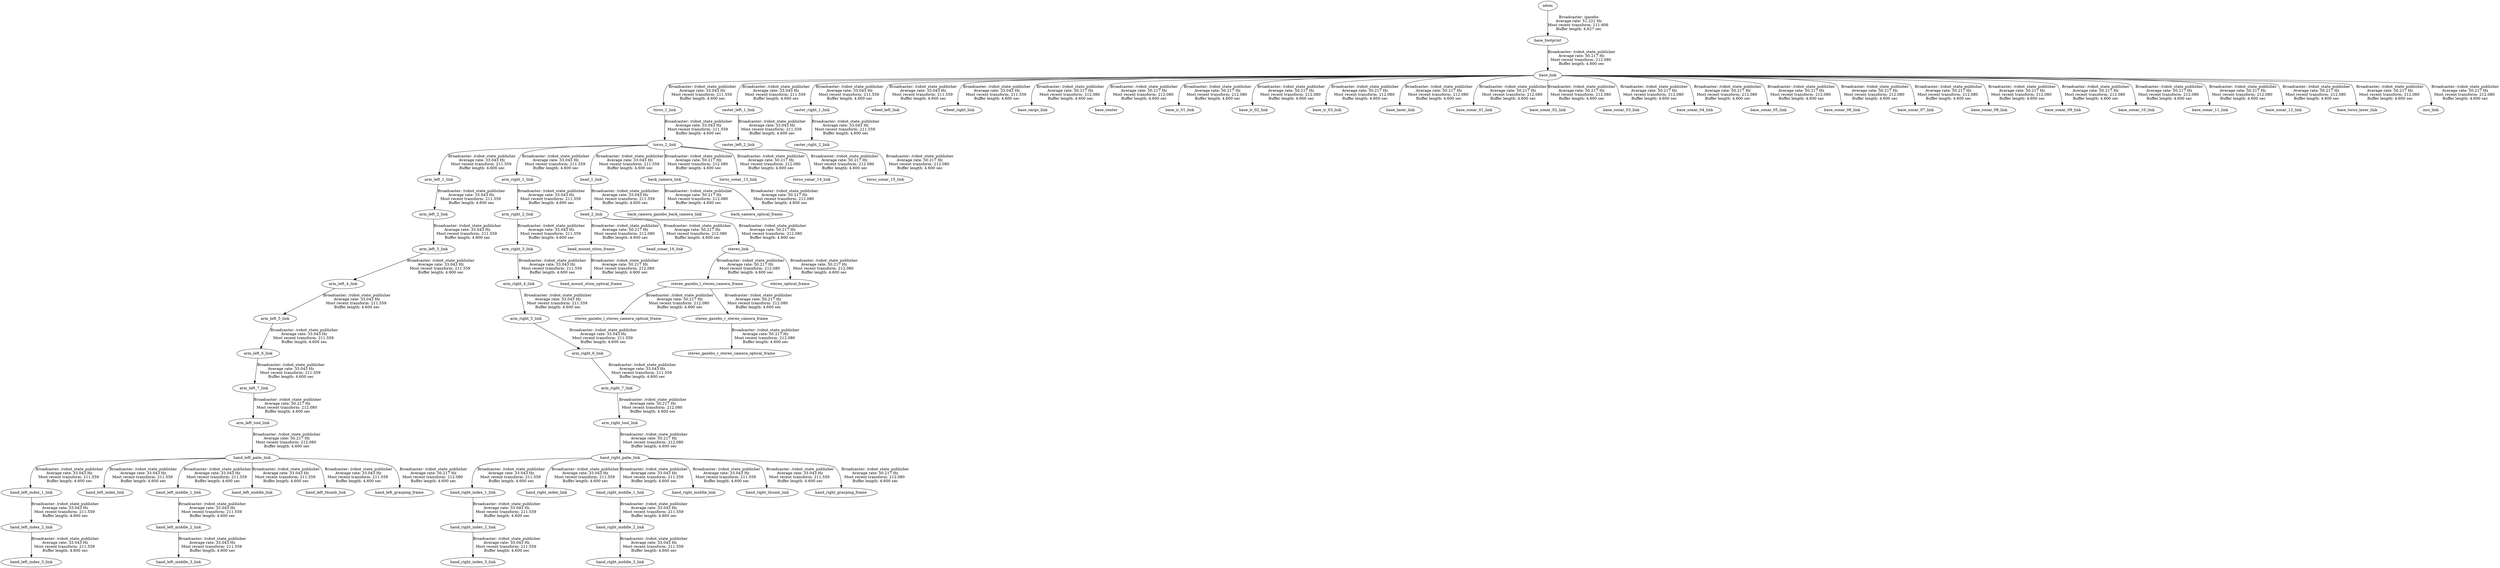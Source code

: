 digraph G {
"torso_2_link" -> "arm_left_1_link"[label="Broadcaster: /robot_state_publisher\nAverage rate: 33.043 Hz\nMost recent transform: 211.559 \nBuffer length: 4.600 sec\n"];
"torso_1_link" -> "torso_2_link"[label="Broadcaster: /robot_state_publisher\nAverage rate: 33.043 Hz\nMost recent transform: 211.559 \nBuffer length: 4.600 sec\n"];
"arm_left_1_link" -> "arm_left_2_link"[label="Broadcaster: /robot_state_publisher\nAverage rate: 33.043 Hz\nMost recent transform: 211.559 \nBuffer length: 4.600 sec\n"];
"arm_left_2_link" -> "arm_left_3_link"[label="Broadcaster: /robot_state_publisher\nAverage rate: 33.043 Hz\nMost recent transform: 211.559 \nBuffer length: 4.600 sec\n"];
"arm_left_3_link" -> "arm_left_4_link"[label="Broadcaster: /robot_state_publisher\nAverage rate: 33.043 Hz\nMost recent transform: 211.559 \nBuffer length: 4.600 sec\n"];
"arm_left_4_link" -> "arm_left_5_link"[label="Broadcaster: /robot_state_publisher\nAverage rate: 33.043 Hz\nMost recent transform: 211.559 \nBuffer length: 4.600 sec\n"];
"arm_left_5_link" -> "arm_left_6_link"[label="Broadcaster: /robot_state_publisher\nAverage rate: 33.043 Hz\nMost recent transform: 211.559 \nBuffer length: 4.600 sec\n"];
"arm_left_6_link" -> "arm_left_7_link"[label="Broadcaster: /robot_state_publisher\nAverage rate: 33.043 Hz\nMost recent transform: 211.559 \nBuffer length: 4.600 sec\n"];
"torso_2_link" -> "arm_right_1_link"[label="Broadcaster: /robot_state_publisher\nAverage rate: 33.043 Hz\nMost recent transform: 211.559 \nBuffer length: 4.600 sec\n"];
"arm_right_1_link" -> "arm_right_2_link"[label="Broadcaster: /robot_state_publisher\nAverage rate: 33.043 Hz\nMost recent transform: 211.559 \nBuffer length: 4.600 sec\n"];
"odom" -> "base_footprint"[label="Broadcaster: /gazebo\nAverage rate: 51.221 Hz\nMost recent transform: 211.606 \nBuffer length: 4.627 sec\n"];
"arm_right_2_link" -> "arm_right_3_link"[label="Broadcaster: /robot_state_publisher\nAverage rate: 33.043 Hz\nMost recent transform: 211.559 \nBuffer length: 4.600 sec\n"];
"arm_right_3_link" -> "arm_right_4_link"[label="Broadcaster: /robot_state_publisher\nAverage rate: 33.043 Hz\nMost recent transform: 211.559 \nBuffer length: 4.600 sec\n"];
"arm_right_4_link" -> "arm_right_5_link"[label="Broadcaster: /robot_state_publisher\nAverage rate: 33.043 Hz\nMost recent transform: 211.559 \nBuffer length: 4.600 sec\n"];
"arm_right_5_link" -> "arm_right_6_link"[label="Broadcaster: /robot_state_publisher\nAverage rate: 33.043 Hz\nMost recent transform: 211.559 \nBuffer length: 4.600 sec\n"];
"arm_right_6_link" -> "arm_right_7_link"[label="Broadcaster: /robot_state_publisher\nAverage rate: 33.043 Hz\nMost recent transform: 211.559 \nBuffer length: 4.600 sec\n"];
"base_link" -> "caster_left_1_link"[label="Broadcaster: /robot_state_publisher\nAverage rate: 33.043 Hz\nMost recent transform: 211.559 \nBuffer length: 4.600 sec\n"];
"base_footprint" -> "base_link"[label="Broadcaster: /robot_state_publisher\nAverage rate: 50.217 Hz\nMost recent transform: 212.080 \nBuffer length: 4.600 sec\n"];
"caster_left_1_link" -> "caster_left_2_link"[label="Broadcaster: /robot_state_publisher\nAverage rate: 33.043 Hz\nMost recent transform: 211.559 \nBuffer length: 4.600 sec\n"];
"base_link" -> "caster_right_1_link"[label="Broadcaster: /robot_state_publisher\nAverage rate: 33.043 Hz\nMost recent transform: 211.559 \nBuffer length: 4.600 sec\n"];
"caster_right_1_link" -> "caster_right_2_link"[label="Broadcaster: /robot_state_publisher\nAverage rate: 33.043 Hz\nMost recent transform: 211.559 \nBuffer length: 4.600 sec\n"];
"hand_left_palm_link" -> "hand_left_index_1_link"[label="Broadcaster: /robot_state_publisher\nAverage rate: 33.043 Hz\nMost recent transform: 211.559 \nBuffer length: 4.600 sec\n"];
"arm_left_tool_link" -> "hand_left_palm_link"[label="Broadcaster: /robot_state_publisher\nAverage rate: 50.217 Hz\nMost recent transform: 212.080 \nBuffer length: 4.600 sec\n"];
"hand_left_index_1_link" -> "hand_left_index_2_link"[label="Broadcaster: /robot_state_publisher\nAverage rate: 33.043 Hz\nMost recent transform: 211.559 \nBuffer length: 4.600 sec\n"];
"hand_left_index_2_link" -> "hand_left_index_3_link"[label="Broadcaster: /robot_state_publisher\nAverage rate: 33.043 Hz\nMost recent transform: 211.559 \nBuffer length: 4.600 sec\n"];
"hand_left_palm_link" -> "hand_left_index_link"[label="Broadcaster: /robot_state_publisher\nAverage rate: 33.043 Hz\nMost recent transform: 211.559 \nBuffer length: 4.600 sec\n"];
"hand_left_palm_link" -> "hand_left_middle_1_link"[label="Broadcaster: /robot_state_publisher\nAverage rate: 33.043 Hz\nMost recent transform: 211.559 \nBuffer length: 4.600 sec\n"];
"hand_left_middle_1_link" -> "hand_left_middle_2_link"[label="Broadcaster: /robot_state_publisher\nAverage rate: 33.043 Hz\nMost recent transform: 211.559 \nBuffer length: 4.600 sec\n"];
"hand_left_middle_2_link" -> "hand_left_middle_3_link"[label="Broadcaster: /robot_state_publisher\nAverage rate: 33.043 Hz\nMost recent transform: 211.559 \nBuffer length: 4.600 sec\n"];
"hand_left_palm_link" -> "hand_left_middle_link"[label="Broadcaster: /robot_state_publisher\nAverage rate: 33.043 Hz\nMost recent transform: 211.559 \nBuffer length: 4.600 sec\n"];
"hand_left_palm_link" -> "hand_left_thumb_link"[label="Broadcaster: /robot_state_publisher\nAverage rate: 33.043 Hz\nMost recent transform: 211.559 \nBuffer length: 4.600 sec\n"];
"hand_right_palm_link" -> "hand_right_index_1_link"[label="Broadcaster: /robot_state_publisher\nAverage rate: 33.043 Hz\nMost recent transform: 211.559 \nBuffer length: 4.600 sec\n"];
"arm_right_tool_link" -> "hand_right_palm_link"[label="Broadcaster: /robot_state_publisher\nAverage rate: 50.217 Hz\nMost recent transform: 212.080 \nBuffer length: 4.600 sec\n"];
"hand_right_index_1_link" -> "hand_right_index_2_link"[label="Broadcaster: /robot_state_publisher\nAverage rate: 33.043 Hz\nMost recent transform: 211.559 \nBuffer length: 4.600 sec\n"];
"hand_right_index_2_link" -> "hand_right_index_3_link"[label="Broadcaster: /robot_state_publisher\nAverage rate: 33.043 Hz\nMost recent transform: 211.559 \nBuffer length: 4.600 sec\n"];
"hand_right_palm_link" -> "hand_right_index_link"[label="Broadcaster: /robot_state_publisher\nAverage rate: 33.043 Hz\nMost recent transform: 211.559 \nBuffer length: 4.600 sec\n"];
"hand_right_palm_link" -> "hand_right_middle_1_link"[label="Broadcaster: /robot_state_publisher\nAverage rate: 33.043 Hz\nMost recent transform: 211.559 \nBuffer length: 4.600 sec\n"];
"hand_right_middle_1_link" -> "hand_right_middle_2_link"[label="Broadcaster: /robot_state_publisher\nAverage rate: 33.043 Hz\nMost recent transform: 211.559 \nBuffer length: 4.600 sec\n"];
"hand_right_middle_2_link" -> "hand_right_middle_3_link"[label="Broadcaster: /robot_state_publisher\nAverage rate: 33.043 Hz\nMost recent transform: 211.559 \nBuffer length: 4.600 sec\n"];
"hand_right_palm_link" -> "hand_right_middle_link"[label="Broadcaster: /robot_state_publisher\nAverage rate: 33.043 Hz\nMost recent transform: 211.559 \nBuffer length: 4.600 sec\n"];
"hand_right_palm_link" -> "hand_right_thumb_link"[label="Broadcaster: /robot_state_publisher\nAverage rate: 33.043 Hz\nMost recent transform: 211.559 \nBuffer length: 4.600 sec\n"];
"torso_2_link" -> "head_1_link"[label="Broadcaster: /robot_state_publisher\nAverage rate: 33.043 Hz\nMost recent transform: 211.559 \nBuffer length: 4.600 sec\n"];
"head_1_link" -> "head_2_link"[label="Broadcaster: /robot_state_publisher\nAverage rate: 33.043 Hz\nMost recent transform: 211.559 \nBuffer length: 4.600 sec\n"];
"base_link" -> "torso_1_link"[label="Broadcaster: /robot_state_publisher\nAverage rate: 33.043 Hz\nMost recent transform: 211.559 \nBuffer length: 4.600 sec\n"];
"base_link" -> "wheel_left_link"[label="Broadcaster: /robot_state_publisher\nAverage rate: 33.043 Hz\nMost recent transform: 211.559 \nBuffer length: 4.600 sec\n"];
"base_link" -> "wheel_right_link"[label="Broadcaster: /robot_state_publisher\nAverage rate: 33.043 Hz\nMost recent transform: 211.559 \nBuffer length: 4.600 sec\n"];
"arm_left_7_link" -> "arm_left_tool_link"[label="Broadcaster: /robot_state_publisher\nAverage rate: 50.217 Hz\nMost recent transform: 212.080 \nBuffer length: 4.600 sec\n"];
"arm_right_7_link" -> "arm_right_tool_link"[label="Broadcaster: /robot_state_publisher\nAverage rate: 50.217 Hz\nMost recent transform: 212.080 \nBuffer length: 4.600 sec\n"];
"torso_2_link" -> "back_camera_link"[label="Broadcaster: /robot_state_publisher\nAverage rate: 50.217 Hz\nMost recent transform: 212.080 \nBuffer length: 4.600 sec\n"];
"back_camera_link" -> "back_camera_gazebo_back_camera_link"[label="Broadcaster: /robot_state_publisher\nAverage rate: 50.217 Hz\nMost recent transform: 212.080 \nBuffer length: 4.600 sec\n"];
"back_camera_link" -> "back_camera_optical_frame"[label="Broadcaster: /robot_state_publisher\nAverage rate: 50.217 Hz\nMost recent transform: 212.080 \nBuffer length: 4.600 sec\n"];
"base_link" -> "base_cargo_link"[label="Broadcaster: /robot_state_publisher\nAverage rate: 50.217 Hz\nMost recent transform: 212.080 \nBuffer length: 4.600 sec\n"];
"base_link" -> "base_center"[label="Broadcaster: /robot_state_publisher\nAverage rate: 50.217 Hz\nMost recent transform: 212.080 \nBuffer length: 4.600 sec\n"];
"base_link" -> "base_ir_01_link"[label="Broadcaster: /robot_state_publisher\nAverage rate: 50.217 Hz\nMost recent transform: 212.080 \nBuffer length: 4.600 sec\n"];
"base_link" -> "base_ir_02_link"[label="Broadcaster: /robot_state_publisher\nAverage rate: 50.217 Hz\nMost recent transform: 212.080 \nBuffer length: 4.600 sec\n"];
"base_link" -> "base_ir_03_link"[label="Broadcaster: /robot_state_publisher\nAverage rate: 50.217 Hz\nMost recent transform: 212.080 \nBuffer length: 4.600 sec\n"];
"base_link" -> "base_laser_link"[label="Broadcaster: /robot_state_publisher\nAverage rate: 50.217 Hz\nMost recent transform: 212.080 \nBuffer length: 4.600 sec\n"];
"base_link" -> "base_sonar_01_link"[label="Broadcaster: /robot_state_publisher\nAverage rate: 50.217 Hz\nMost recent transform: 212.080 \nBuffer length: 4.600 sec\n"];
"base_link" -> "base_sonar_02_link"[label="Broadcaster: /robot_state_publisher\nAverage rate: 50.217 Hz\nMost recent transform: 212.080 \nBuffer length: 4.600 sec\n"];
"base_link" -> "base_sonar_03_link"[label="Broadcaster: /robot_state_publisher\nAverage rate: 50.217 Hz\nMost recent transform: 212.080 \nBuffer length: 4.600 sec\n"];
"base_link" -> "base_sonar_04_link"[label="Broadcaster: /robot_state_publisher\nAverage rate: 50.217 Hz\nMost recent transform: 212.080 \nBuffer length: 4.600 sec\n"];
"base_link" -> "base_sonar_05_link"[label="Broadcaster: /robot_state_publisher\nAverage rate: 50.217 Hz\nMost recent transform: 212.080 \nBuffer length: 4.600 sec\n"];
"base_link" -> "base_sonar_06_link"[label="Broadcaster: /robot_state_publisher\nAverage rate: 50.217 Hz\nMost recent transform: 212.080 \nBuffer length: 4.600 sec\n"];
"base_link" -> "base_sonar_07_link"[label="Broadcaster: /robot_state_publisher\nAverage rate: 50.217 Hz\nMost recent transform: 212.080 \nBuffer length: 4.600 sec\n"];
"base_link" -> "base_sonar_08_link"[label="Broadcaster: /robot_state_publisher\nAverage rate: 50.217 Hz\nMost recent transform: 212.080 \nBuffer length: 4.600 sec\n"];
"base_link" -> "base_sonar_09_link"[label="Broadcaster: /robot_state_publisher\nAverage rate: 50.217 Hz\nMost recent transform: 212.080 \nBuffer length: 4.600 sec\n"];
"base_link" -> "base_sonar_10_link"[label="Broadcaster: /robot_state_publisher\nAverage rate: 50.217 Hz\nMost recent transform: 212.080 \nBuffer length: 4.600 sec\n"];
"base_link" -> "base_sonar_11_link"[label="Broadcaster: /robot_state_publisher\nAverage rate: 50.217 Hz\nMost recent transform: 212.080 \nBuffer length: 4.600 sec\n"];
"base_link" -> "base_sonar_12_link"[label="Broadcaster: /robot_state_publisher\nAverage rate: 50.217 Hz\nMost recent transform: 212.080 \nBuffer length: 4.600 sec\n"];
"base_link" -> "base_torso_laser_link"[label="Broadcaster: /robot_state_publisher\nAverage rate: 50.217 Hz\nMost recent transform: 212.080 \nBuffer length: 4.600 sec\n"];
"hand_left_palm_link" -> "hand_left_grasping_frame"[label="Broadcaster: /robot_state_publisher\nAverage rate: 50.217 Hz\nMost recent transform: 212.080 \nBuffer length: 4.600 sec\n"];
"hand_right_palm_link" -> "hand_right_grasping_frame"[label="Broadcaster: /robot_state_publisher\nAverage rate: 50.217 Hz\nMost recent transform: 212.080 \nBuffer length: 4.600 sec\n"];
"head_2_link" -> "head_mount_xtion_frame"[label="Broadcaster: /robot_state_publisher\nAverage rate: 50.217 Hz\nMost recent transform: 212.080 \nBuffer length: 4.600 sec\n"];
"head_mount_xtion_frame" -> "head_mount_xtion_optical_frame"[label="Broadcaster: /robot_state_publisher\nAverage rate: 50.217 Hz\nMost recent transform: 212.080 \nBuffer length: 4.600 sec\n"];
"head_2_link" -> "head_sonar_16_link"[label="Broadcaster: /robot_state_publisher\nAverage rate: 50.217 Hz\nMost recent transform: 212.080 \nBuffer length: 4.600 sec\n"];
"base_link" -> "imu_link"[label="Broadcaster: /robot_state_publisher\nAverage rate: 50.217 Hz\nMost recent transform: 212.080 \nBuffer length: 4.600 sec\n"];
"head_2_link" -> "stereo_link"[label="Broadcaster: /robot_state_publisher\nAverage rate: 50.217 Hz\nMost recent transform: 212.080 \nBuffer length: 4.600 sec\n"];
"stereo_link" -> "stereo_gazebo_l_stereo_camera_frame"[label="Broadcaster: /robot_state_publisher\nAverage rate: 50.217 Hz\nMost recent transform: 212.080 \nBuffer length: 4.600 sec\n"];
"stereo_gazebo_l_stereo_camera_frame" -> "stereo_gazebo_l_stereo_camera_optical_frame"[label="Broadcaster: /robot_state_publisher\nAverage rate: 50.217 Hz\nMost recent transform: 212.080 \nBuffer length: 4.600 sec\n"];
"stereo_gazebo_l_stereo_camera_frame" -> "stereo_gazebo_r_stereo_camera_frame"[label="Broadcaster: /robot_state_publisher\nAverage rate: 50.217 Hz\nMost recent transform: 212.080 \nBuffer length: 4.600 sec\n"];
"stereo_gazebo_r_stereo_camera_frame" -> "stereo_gazebo_r_stereo_camera_optical_frame"[label="Broadcaster: /robot_state_publisher\nAverage rate: 50.217 Hz\nMost recent transform: 212.080 \nBuffer length: 4.600 sec\n"];
"stereo_link" -> "stereo_optical_frame"[label="Broadcaster: /robot_state_publisher\nAverage rate: 50.217 Hz\nMost recent transform: 212.080 \nBuffer length: 4.600 sec\n"];
"torso_2_link" -> "torso_sonar_13_link"[label="Broadcaster: /robot_state_publisher\nAverage rate: 50.217 Hz\nMost recent transform: 212.080 \nBuffer length: 4.600 sec\n"];
"torso_2_link" -> "torso_sonar_14_link"[label="Broadcaster: /robot_state_publisher\nAverage rate: 50.217 Hz\nMost recent transform: 212.080 \nBuffer length: 4.600 sec\n"];
"torso_2_link" -> "torso_sonar_15_link"[label="Broadcaster: /robot_state_publisher\nAverage rate: 50.217 Hz\nMost recent transform: 212.080 \nBuffer length: 4.600 sec\n"];
}